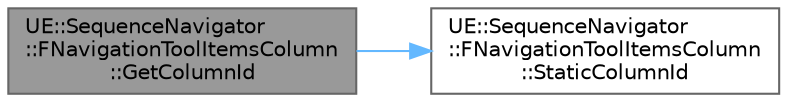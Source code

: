 digraph "UE::SequenceNavigator::FNavigationToolItemsColumn::GetColumnId"
{
 // INTERACTIVE_SVG=YES
 // LATEX_PDF_SIZE
  bgcolor="transparent";
  edge [fontname=Helvetica,fontsize=10,labelfontname=Helvetica,labelfontsize=10];
  node [fontname=Helvetica,fontsize=10,shape=box,height=0.2,width=0.4];
  rankdir="LR";
  Node1 [id="Node000001",label="UE::SequenceNavigator\l::FNavigationToolItemsColumn\l::GetColumnId",height=0.2,width=0.4,color="gray40", fillcolor="grey60", style="filled", fontcolor="black",tooltip=" "];
  Node1 -> Node2 [id="edge1_Node000001_Node000002",color="steelblue1",style="solid",tooltip=" "];
  Node2 [id="Node000002",label="UE::SequenceNavigator\l::FNavigationToolItemsColumn\l::StaticColumnId",height=0.2,width=0.4,color="grey40", fillcolor="white", style="filled",URL="$d5/d2e/classUE_1_1SequenceNavigator_1_1FNavigationToolItemsColumn.html#a6a02e55fa77573b8a2bc4cee7a2d6978",tooltip=" "];
}
